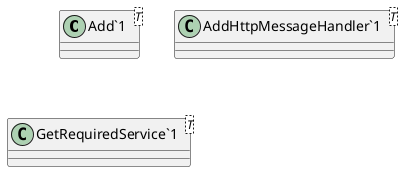 @startuml
class "Add`1"<T> {
}
class "AddHttpMessageHandler`1"<T> {
}
class "GetRequiredService`1"<T> {
}
@enduml
